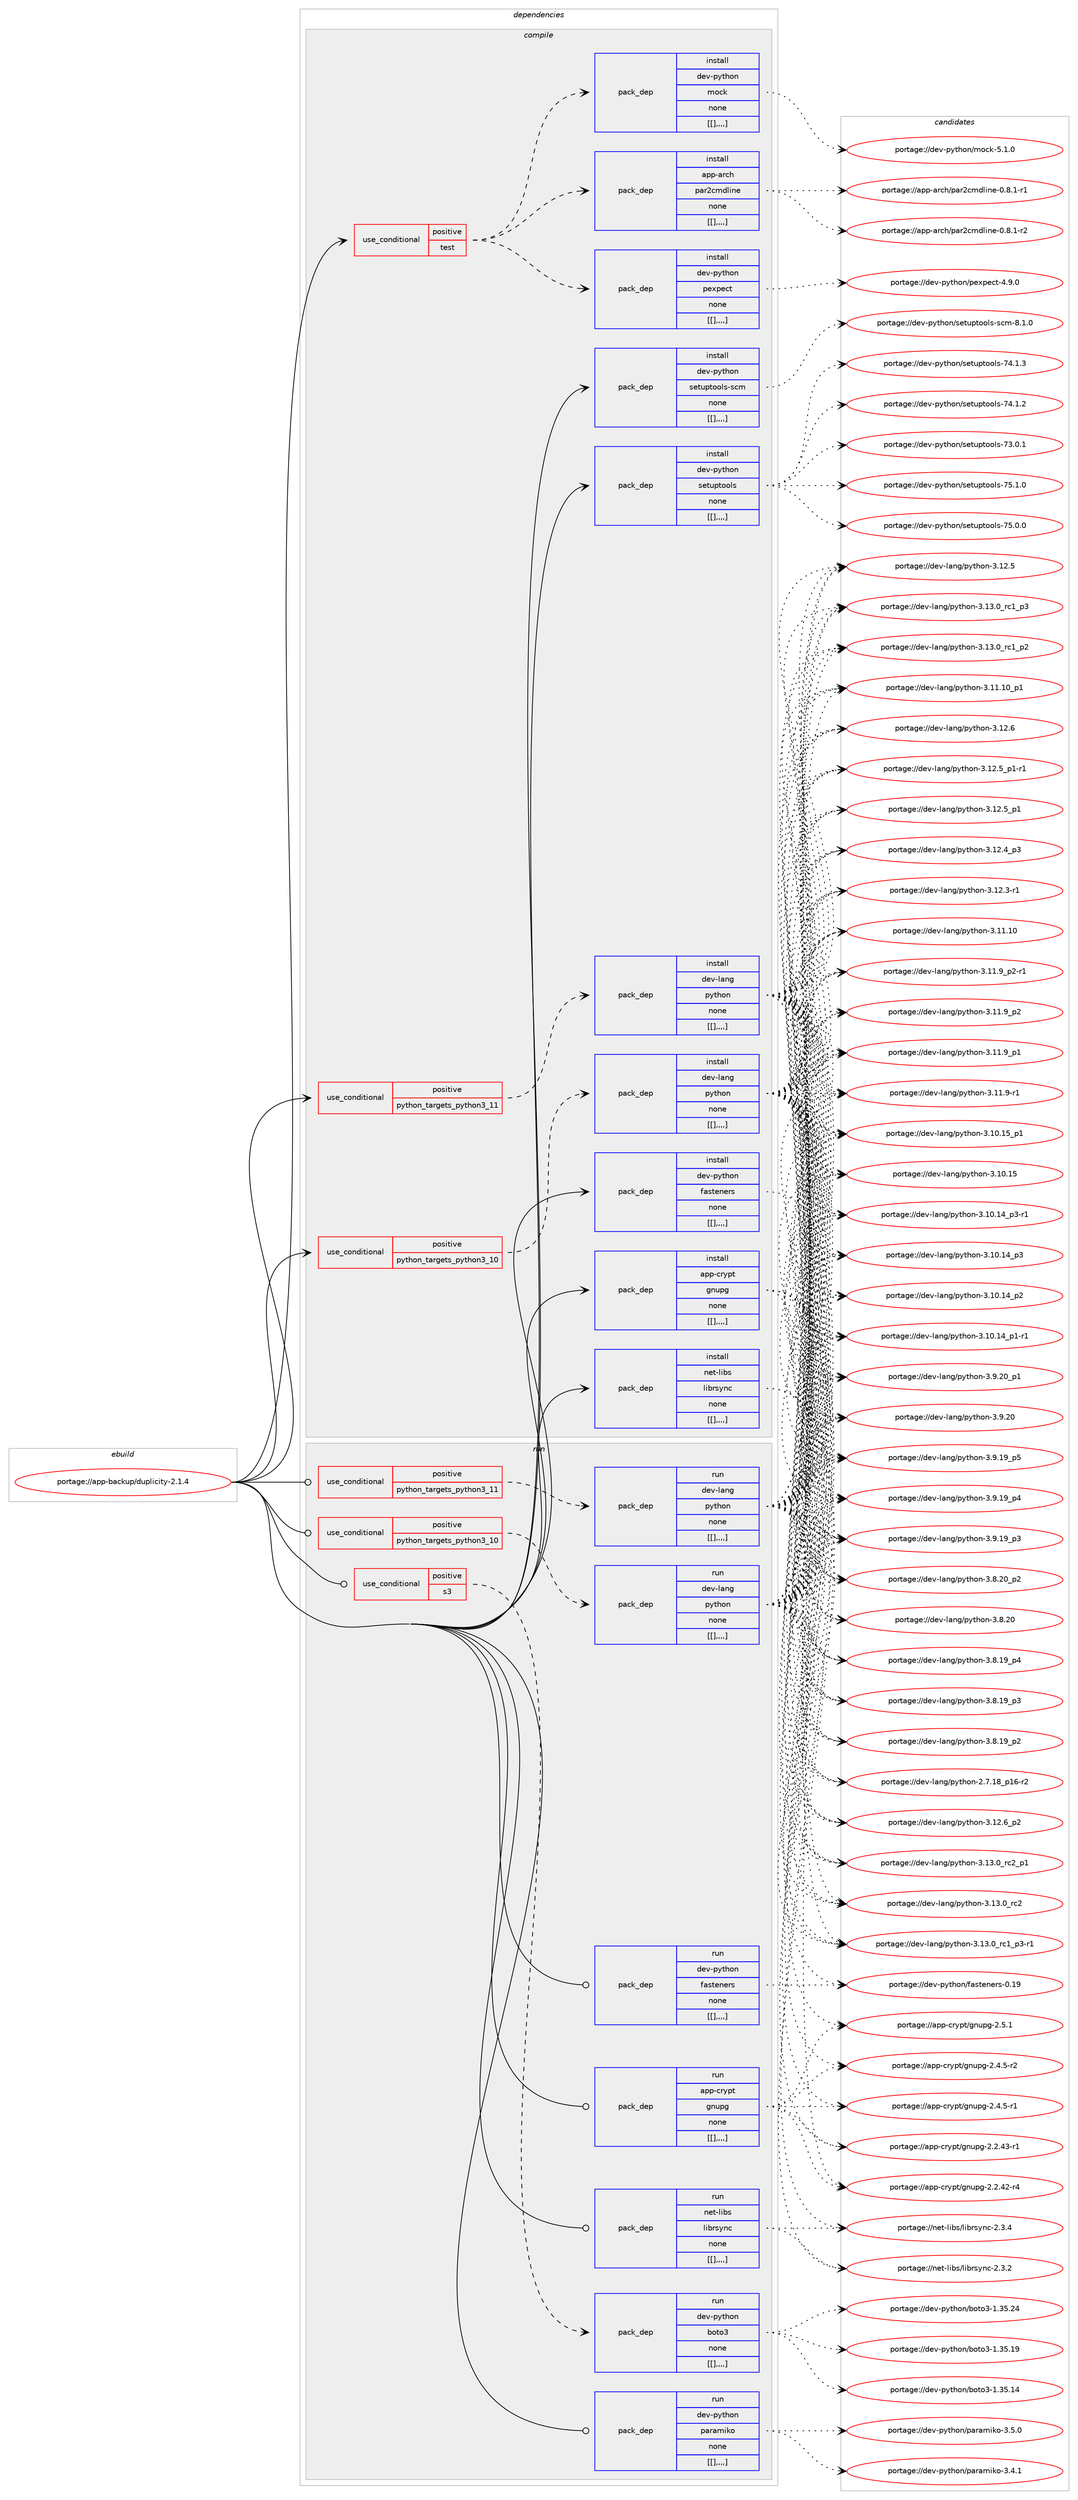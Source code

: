 digraph prolog {

# *************
# Graph options
# *************

newrank=true;
concentrate=true;
compound=true;
graph [rankdir=LR,fontname=Helvetica,fontsize=10,ranksep=1.5];#, ranksep=2.5, nodesep=0.2];
edge  [arrowhead=vee];
node  [fontname=Helvetica,fontsize=10];

# **********
# The ebuild
# **********

subgraph cluster_leftcol {
color=gray;
label=<<i>ebuild</i>>;
id [label="portage://app-backup/duplicity-2.1.4", color=red, width=4, href="../app-backup/duplicity-2.1.4.svg"];
}

# ****************
# The dependencies
# ****************

subgraph cluster_midcol {
color=gray;
label=<<i>dependencies</i>>;
subgraph cluster_compile {
fillcolor="#eeeeee";
style=filled;
label=<<i>compile</i>>;
subgraph cond2899 {
dependency10079 [label=<<TABLE BORDER="0" CELLBORDER="1" CELLSPACING="0" CELLPADDING="4"><TR><TD ROWSPAN="3" CELLPADDING="10">use_conditional</TD></TR><TR><TD>positive</TD></TR><TR><TD>python_targets_python3_10</TD></TR></TABLE>>, shape=none, color=red];
subgraph pack7135 {
dependency10080 [label=<<TABLE BORDER="0" CELLBORDER="1" CELLSPACING="0" CELLPADDING="4" WIDTH="220"><TR><TD ROWSPAN="6" CELLPADDING="30">pack_dep</TD></TR><TR><TD WIDTH="110">install</TD></TR><TR><TD>dev-lang</TD></TR><TR><TD>python</TD></TR><TR><TD>none</TD></TR><TR><TD>[[],,,,]</TD></TR></TABLE>>, shape=none, color=blue];
}
dependency10079:e -> dependency10080:w [weight=20,style="dashed",arrowhead="vee"];
}
id:e -> dependency10079:w [weight=20,style="solid",arrowhead="vee"];
subgraph cond2900 {
dependency10081 [label=<<TABLE BORDER="0" CELLBORDER="1" CELLSPACING="0" CELLPADDING="4"><TR><TD ROWSPAN="3" CELLPADDING="10">use_conditional</TD></TR><TR><TD>positive</TD></TR><TR><TD>python_targets_python3_11</TD></TR></TABLE>>, shape=none, color=red];
subgraph pack7136 {
dependency10082 [label=<<TABLE BORDER="0" CELLBORDER="1" CELLSPACING="0" CELLPADDING="4" WIDTH="220"><TR><TD ROWSPAN="6" CELLPADDING="30">pack_dep</TD></TR><TR><TD WIDTH="110">install</TD></TR><TR><TD>dev-lang</TD></TR><TR><TD>python</TD></TR><TR><TD>none</TD></TR><TR><TD>[[],,,,]</TD></TR></TABLE>>, shape=none, color=blue];
}
dependency10081:e -> dependency10082:w [weight=20,style="dashed",arrowhead="vee"];
}
id:e -> dependency10081:w [weight=20,style="solid",arrowhead="vee"];
subgraph cond2901 {
dependency10083 [label=<<TABLE BORDER="0" CELLBORDER="1" CELLSPACING="0" CELLPADDING="4"><TR><TD ROWSPAN="3" CELLPADDING="10">use_conditional</TD></TR><TR><TD>positive</TD></TR><TR><TD>test</TD></TR></TABLE>>, shape=none, color=red];
subgraph pack7137 {
dependency10084 [label=<<TABLE BORDER="0" CELLBORDER="1" CELLSPACING="0" CELLPADDING="4" WIDTH="220"><TR><TD ROWSPAN="6" CELLPADDING="30">pack_dep</TD></TR><TR><TD WIDTH="110">install</TD></TR><TR><TD>app-arch</TD></TR><TR><TD>par2cmdline</TD></TR><TR><TD>none</TD></TR><TR><TD>[[],,,,]</TD></TR></TABLE>>, shape=none, color=blue];
}
dependency10083:e -> dependency10084:w [weight=20,style="dashed",arrowhead="vee"];
subgraph pack7138 {
dependency10085 [label=<<TABLE BORDER="0" CELLBORDER="1" CELLSPACING="0" CELLPADDING="4" WIDTH="220"><TR><TD ROWSPAN="6" CELLPADDING="30">pack_dep</TD></TR><TR><TD WIDTH="110">install</TD></TR><TR><TD>dev-python</TD></TR><TR><TD>mock</TD></TR><TR><TD>none</TD></TR><TR><TD>[[],,,,]</TD></TR></TABLE>>, shape=none, color=blue];
}
dependency10083:e -> dependency10085:w [weight=20,style="dashed",arrowhead="vee"];
subgraph pack7139 {
dependency10086 [label=<<TABLE BORDER="0" CELLBORDER="1" CELLSPACING="0" CELLPADDING="4" WIDTH="220"><TR><TD ROWSPAN="6" CELLPADDING="30">pack_dep</TD></TR><TR><TD WIDTH="110">install</TD></TR><TR><TD>dev-python</TD></TR><TR><TD>pexpect</TD></TR><TR><TD>none</TD></TR><TR><TD>[[],,,,]</TD></TR></TABLE>>, shape=none, color=blue];
}
dependency10083:e -> dependency10086:w [weight=20,style="dashed",arrowhead="vee"];
}
id:e -> dependency10083:w [weight=20,style="solid",arrowhead="vee"];
subgraph pack7140 {
dependency10087 [label=<<TABLE BORDER="0" CELLBORDER="1" CELLSPACING="0" CELLPADDING="4" WIDTH="220"><TR><TD ROWSPAN="6" CELLPADDING="30">pack_dep</TD></TR><TR><TD WIDTH="110">install</TD></TR><TR><TD>app-crypt</TD></TR><TR><TD>gnupg</TD></TR><TR><TD>none</TD></TR><TR><TD>[[],,,,]</TD></TR></TABLE>>, shape=none, color=blue];
}
id:e -> dependency10087:w [weight=20,style="solid",arrowhead="vee"];
subgraph pack7141 {
dependency10088 [label=<<TABLE BORDER="0" CELLBORDER="1" CELLSPACING="0" CELLPADDING="4" WIDTH="220"><TR><TD ROWSPAN="6" CELLPADDING="30">pack_dep</TD></TR><TR><TD WIDTH="110">install</TD></TR><TR><TD>dev-python</TD></TR><TR><TD>fasteners</TD></TR><TR><TD>none</TD></TR><TR><TD>[[],,,,]</TD></TR></TABLE>>, shape=none, color=blue];
}
id:e -> dependency10088:w [weight=20,style="solid",arrowhead="vee"];
subgraph pack7142 {
dependency10089 [label=<<TABLE BORDER="0" CELLBORDER="1" CELLSPACING="0" CELLPADDING="4" WIDTH="220"><TR><TD ROWSPAN="6" CELLPADDING="30">pack_dep</TD></TR><TR><TD WIDTH="110">install</TD></TR><TR><TD>dev-python</TD></TR><TR><TD>setuptools</TD></TR><TR><TD>none</TD></TR><TR><TD>[[],,,,]</TD></TR></TABLE>>, shape=none, color=blue];
}
id:e -> dependency10089:w [weight=20,style="solid",arrowhead="vee"];
subgraph pack7143 {
dependency10090 [label=<<TABLE BORDER="0" CELLBORDER="1" CELLSPACING="0" CELLPADDING="4" WIDTH="220"><TR><TD ROWSPAN="6" CELLPADDING="30">pack_dep</TD></TR><TR><TD WIDTH="110">install</TD></TR><TR><TD>dev-python</TD></TR><TR><TD>setuptools-scm</TD></TR><TR><TD>none</TD></TR><TR><TD>[[],,,,]</TD></TR></TABLE>>, shape=none, color=blue];
}
id:e -> dependency10090:w [weight=20,style="solid",arrowhead="vee"];
subgraph pack7144 {
dependency10091 [label=<<TABLE BORDER="0" CELLBORDER="1" CELLSPACING="0" CELLPADDING="4" WIDTH="220"><TR><TD ROWSPAN="6" CELLPADDING="30">pack_dep</TD></TR><TR><TD WIDTH="110">install</TD></TR><TR><TD>net-libs</TD></TR><TR><TD>librsync</TD></TR><TR><TD>none</TD></TR><TR><TD>[[],,,,]</TD></TR></TABLE>>, shape=none, color=blue];
}
id:e -> dependency10091:w [weight=20,style="solid",arrowhead="vee"];
}
subgraph cluster_compileandrun {
fillcolor="#eeeeee";
style=filled;
label=<<i>compile and run</i>>;
}
subgraph cluster_run {
fillcolor="#eeeeee";
style=filled;
label=<<i>run</i>>;
subgraph cond2902 {
dependency10092 [label=<<TABLE BORDER="0" CELLBORDER="1" CELLSPACING="0" CELLPADDING="4"><TR><TD ROWSPAN="3" CELLPADDING="10">use_conditional</TD></TR><TR><TD>positive</TD></TR><TR><TD>python_targets_python3_10</TD></TR></TABLE>>, shape=none, color=red];
subgraph pack7145 {
dependency10093 [label=<<TABLE BORDER="0" CELLBORDER="1" CELLSPACING="0" CELLPADDING="4" WIDTH="220"><TR><TD ROWSPAN="6" CELLPADDING="30">pack_dep</TD></TR><TR><TD WIDTH="110">run</TD></TR><TR><TD>dev-lang</TD></TR><TR><TD>python</TD></TR><TR><TD>none</TD></TR><TR><TD>[[],,,,]</TD></TR></TABLE>>, shape=none, color=blue];
}
dependency10092:e -> dependency10093:w [weight=20,style="dashed",arrowhead="vee"];
}
id:e -> dependency10092:w [weight=20,style="solid",arrowhead="odot"];
subgraph cond2903 {
dependency10094 [label=<<TABLE BORDER="0" CELLBORDER="1" CELLSPACING="0" CELLPADDING="4"><TR><TD ROWSPAN="3" CELLPADDING="10">use_conditional</TD></TR><TR><TD>positive</TD></TR><TR><TD>python_targets_python3_11</TD></TR></TABLE>>, shape=none, color=red];
subgraph pack7146 {
dependency10095 [label=<<TABLE BORDER="0" CELLBORDER="1" CELLSPACING="0" CELLPADDING="4" WIDTH="220"><TR><TD ROWSPAN="6" CELLPADDING="30">pack_dep</TD></TR><TR><TD WIDTH="110">run</TD></TR><TR><TD>dev-lang</TD></TR><TR><TD>python</TD></TR><TR><TD>none</TD></TR><TR><TD>[[],,,,]</TD></TR></TABLE>>, shape=none, color=blue];
}
dependency10094:e -> dependency10095:w [weight=20,style="dashed",arrowhead="vee"];
}
id:e -> dependency10094:w [weight=20,style="solid",arrowhead="odot"];
subgraph cond2904 {
dependency10096 [label=<<TABLE BORDER="0" CELLBORDER="1" CELLSPACING="0" CELLPADDING="4"><TR><TD ROWSPAN="3" CELLPADDING="10">use_conditional</TD></TR><TR><TD>positive</TD></TR><TR><TD>s3</TD></TR></TABLE>>, shape=none, color=red];
subgraph pack7147 {
dependency10097 [label=<<TABLE BORDER="0" CELLBORDER="1" CELLSPACING="0" CELLPADDING="4" WIDTH="220"><TR><TD ROWSPAN="6" CELLPADDING="30">pack_dep</TD></TR><TR><TD WIDTH="110">run</TD></TR><TR><TD>dev-python</TD></TR><TR><TD>boto3</TD></TR><TR><TD>none</TD></TR><TR><TD>[[],,,,]</TD></TR></TABLE>>, shape=none, color=blue];
}
dependency10096:e -> dependency10097:w [weight=20,style="dashed",arrowhead="vee"];
}
id:e -> dependency10096:w [weight=20,style="solid",arrowhead="odot"];
subgraph pack7148 {
dependency10098 [label=<<TABLE BORDER="0" CELLBORDER="1" CELLSPACING="0" CELLPADDING="4" WIDTH="220"><TR><TD ROWSPAN="6" CELLPADDING="30">pack_dep</TD></TR><TR><TD WIDTH="110">run</TD></TR><TR><TD>app-crypt</TD></TR><TR><TD>gnupg</TD></TR><TR><TD>none</TD></TR><TR><TD>[[],,,,]</TD></TR></TABLE>>, shape=none, color=blue];
}
id:e -> dependency10098:w [weight=20,style="solid",arrowhead="odot"];
subgraph pack7149 {
dependency10099 [label=<<TABLE BORDER="0" CELLBORDER="1" CELLSPACING="0" CELLPADDING="4" WIDTH="220"><TR><TD ROWSPAN="6" CELLPADDING="30">pack_dep</TD></TR><TR><TD WIDTH="110">run</TD></TR><TR><TD>dev-python</TD></TR><TR><TD>fasteners</TD></TR><TR><TD>none</TD></TR><TR><TD>[[],,,,]</TD></TR></TABLE>>, shape=none, color=blue];
}
id:e -> dependency10099:w [weight=20,style="solid",arrowhead="odot"];
subgraph pack7150 {
dependency10100 [label=<<TABLE BORDER="0" CELLBORDER="1" CELLSPACING="0" CELLPADDING="4" WIDTH="220"><TR><TD ROWSPAN="6" CELLPADDING="30">pack_dep</TD></TR><TR><TD WIDTH="110">run</TD></TR><TR><TD>dev-python</TD></TR><TR><TD>paramiko</TD></TR><TR><TD>none</TD></TR><TR><TD>[[],,,,]</TD></TR></TABLE>>, shape=none, color=blue];
}
id:e -> dependency10100:w [weight=20,style="solid",arrowhead="odot"];
subgraph pack7151 {
dependency10101 [label=<<TABLE BORDER="0" CELLBORDER="1" CELLSPACING="0" CELLPADDING="4" WIDTH="220"><TR><TD ROWSPAN="6" CELLPADDING="30">pack_dep</TD></TR><TR><TD WIDTH="110">run</TD></TR><TR><TD>net-libs</TD></TR><TR><TD>librsync</TD></TR><TR><TD>none</TD></TR><TR><TD>[[],,,,]</TD></TR></TABLE>>, shape=none, color=blue];
}
id:e -> dependency10101:w [weight=20,style="solid",arrowhead="odot"];
}
}

# **************
# The candidates
# **************

subgraph cluster_choices {
rank=same;
color=gray;
label=<<i>candidates</i>>;

subgraph choice7135 {
color=black;
nodesep=1;
choice100101118451089711010347112121116104111110455146495146489511499509511249 [label="portage://dev-lang/python-3.13.0_rc2_p1", color=red, width=4,href="../dev-lang/python-3.13.0_rc2_p1.svg"];
choice10010111845108971101034711212111610411111045514649514648951149950 [label="portage://dev-lang/python-3.13.0_rc2", color=red, width=4,href="../dev-lang/python-3.13.0_rc2.svg"];
choice1001011184510897110103471121211161041111104551464951464895114994995112514511449 [label="portage://dev-lang/python-3.13.0_rc1_p3-r1", color=red, width=4,href="../dev-lang/python-3.13.0_rc1_p3-r1.svg"];
choice100101118451089711010347112121116104111110455146495146489511499499511251 [label="portage://dev-lang/python-3.13.0_rc1_p3", color=red, width=4,href="../dev-lang/python-3.13.0_rc1_p3.svg"];
choice100101118451089711010347112121116104111110455146495146489511499499511250 [label="portage://dev-lang/python-3.13.0_rc1_p2", color=red, width=4,href="../dev-lang/python-3.13.0_rc1_p2.svg"];
choice100101118451089711010347112121116104111110455146495046549511250 [label="portage://dev-lang/python-3.12.6_p2", color=red, width=4,href="../dev-lang/python-3.12.6_p2.svg"];
choice10010111845108971101034711212111610411111045514649504654 [label="portage://dev-lang/python-3.12.6", color=red, width=4,href="../dev-lang/python-3.12.6.svg"];
choice1001011184510897110103471121211161041111104551464950465395112494511449 [label="portage://dev-lang/python-3.12.5_p1-r1", color=red, width=4,href="../dev-lang/python-3.12.5_p1-r1.svg"];
choice100101118451089711010347112121116104111110455146495046539511249 [label="portage://dev-lang/python-3.12.5_p1", color=red, width=4,href="../dev-lang/python-3.12.5_p1.svg"];
choice10010111845108971101034711212111610411111045514649504653 [label="portage://dev-lang/python-3.12.5", color=red, width=4,href="../dev-lang/python-3.12.5.svg"];
choice100101118451089711010347112121116104111110455146495046529511251 [label="portage://dev-lang/python-3.12.4_p3", color=red, width=4,href="../dev-lang/python-3.12.4_p3.svg"];
choice100101118451089711010347112121116104111110455146495046514511449 [label="portage://dev-lang/python-3.12.3-r1", color=red, width=4,href="../dev-lang/python-3.12.3-r1.svg"];
choice10010111845108971101034711212111610411111045514649494649489511249 [label="portage://dev-lang/python-3.11.10_p1", color=red, width=4,href="../dev-lang/python-3.11.10_p1.svg"];
choice1001011184510897110103471121211161041111104551464949464948 [label="portage://dev-lang/python-3.11.10", color=red, width=4,href="../dev-lang/python-3.11.10.svg"];
choice1001011184510897110103471121211161041111104551464949465795112504511449 [label="portage://dev-lang/python-3.11.9_p2-r1", color=red, width=4,href="../dev-lang/python-3.11.9_p2-r1.svg"];
choice100101118451089711010347112121116104111110455146494946579511250 [label="portage://dev-lang/python-3.11.9_p2", color=red, width=4,href="../dev-lang/python-3.11.9_p2.svg"];
choice100101118451089711010347112121116104111110455146494946579511249 [label="portage://dev-lang/python-3.11.9_p1", color=red, width=4,href="../dev-lang/python-3.11.9_p1.svg"];
choice100101118451089711010347112121116104111110455146494946574511449 [label="portage://dev-lang/python-3.11.9-r1", color=red, width=4,href="../dev-lang/python-3.11.9-r1.svg"];
choice10010111845108971101034711212111610411111045514649484649539511249 [label="portage://dev-lang/python-3.10.15_p1", color=red, width=4,href="../dev-lang/python-3.10.15_p1.svg"];
choice1001011184510897110103471121211161041111104551464948464953 [label="portage://dev-lang/python-3.10.15", color=red, width=4,href="../dev-lang/python-3.10.15.svg"];
choice100101118451089711010347112121116104111110455146494846495295112514511449 [label="portage://dev-lang/python-3.10.14_p3-r1", color=red, width=4,href="../dev-lang/python-3.10.14_p3-r1.svg"];
choice10010111845108971101034711212111610411111045514649484649529511251 [label="portage://dev-lang/python-3.10.14_p3", color=red, width=4,href="../dev-lang/python-3.10.14_p3.svg"];
choice10010111845108971101034711212111610411111045514649484649529511250 [label="portage://dev-lang/python-3.10.14_p2", color=red, width=4,href="../dev-lang/python-3.10.14_p2.svg"];
choice100101118451089711010347112121116104111110455146494846495295112494511449 [label="portage://dev-lang/python-3.10.14_p1-r1", color=red, width=4,href="../dev-lang/python-3.10.14_p1-r1.svg"];
choice100101118451089711010347112121116104111110455146574650489511249 [label="portage://dev-lang/python-3.9.20_p1", color=red, width=4,href="../dev-lang/python-3.9.20_p1.svg"];
choice10010111845108971101034711212111610411111045514657465048 [label="portage://dev-lang/python-3.9.20", color=red, width=4,href="../dev-lang/python-3.9.20.svg"];
choice100101118451089711010347112121116104111110455146574649579511253 [label="portage://dev-lang/python-3.9.19_p5", color=red, width=4,href="../dev-lang/python-3.9.19_p5.svg"];
choice100101118451089711010347112121116104111110455146574649579511252 [label="portage://dev-lang/python-3.9.19_p4", color=red, width=4,href="../dev-lang/python-3.9.19_p4.svg"];
choice100101118451089711010347112121116104111110455146574649579511251 [label="portage://dev-lang/python-3.9.19_p3", color=red, width=4,href="../dev-lang/python-3.9.19_p3.svg"];
choice100101118451089711010347112121116104111110455146564650489511250 [label="portage://dev-lang/python-3.8.20_p2", color=red, width=4,href="../dev-lang/python-3.8.20_p2.svg"];
choice10010111845108971101034711212111610411111045514656465048 [label="portage://dev-lang/python-3.8.20", color=red, width=4,href="../dev-lang/python-3.8.20.svg"];
choice100101118451089711010347112121116104111110455146564649579511252 [label="portage://dev-lang/python-3.8.19_p4", color=red, width=4,href="../dev-lang/python-3.8.19_p4.svg"];
choice100101118451089711010347112121116104111110455146564649579511251 [label="portage://dev-lang/python-3.8.19_p3", color=red, width=4,href="../dev-lang/python-3.8.19_p3.svg"];
choice100101118451089711010347112121116104111110455146564649579511250 [label="portage://dev-lang/python-3.8.19_p2", color=red, width=4,href="../dev-lang/python-3.8.19_p2.svg"];
choice100101118451089711010347112121116104111110455046554649569511249544511450 [label="portage://dev-lang/python-2.7.18_p16-r2", color=red, width=4,href="../dev-lang/python-2.7.18_p16-r2.svg"];
dependency10080:e -> choice100101118451089711010347112121116104111110455146495146489511499509511249:w [style=dotted,weight="100"];
dependency10080:e -> choice10010111845108971101034711212111610411111045514649514648951149950:w [style=dotted,weight="100"];
dependency10080:e -> choice1001011184510897110103471121211161041111104551464951464895114994995112514511449:w [style=dotted,weight="100"];
dependency10080:e -> choice100101118451089711010347112121116104111110455146495146489511499499511251:w [style=dotted,weight="100"];
dependency10080:e -> choice100101118451089711010347112121116104111110455146495146489511499499511250:w [style=dotted,weight="100"];
dependency10080:e -> choice100101118451089711010347112121116104111110455146495046549511250:w [style=dotted,weight="100"];
dependency10080:e -> choice10010111845108971101034711212111610411111045514649504654:w [style=dotted,weight="100"];
dependency10080:e -> choice1001011184510897110103471121211161041111104551464950465395112494511449:w [style=dotted,weight="100"];
dependency10080:e -> choice100101118451089711010347112121116104111110455146495046539511249:w [style=dotted,weight="100"];
dependency10080:e -> choice10010111845108971101034711212111610411111045514649504653:w [style=dotted,weight="100"];
dependency10080:e -> choice100101118451089711010347112121116104111110455146495046529511251:w [style=dotted,weight="100"];
dependency10080:e -> choice100101118451089711010347112121116104111110455146495046514511449:w [style=dotted,weight="100"];
dependency10080:e -> choice10010111845108971101034711212111610411111045514649494649489511249:w [style=dotted,weight="100"];
dependency10080:e -> choice1001011184510897110103471121211161041111104551464949464948:w [style=dotted,weight="100"];
dependency10080:e -> choice1001011184510897110103471121211161041111104551464949465795112504511449:w [style=dotted,weight="100"];
dependency10080:e -> choice100101118451089711010347112121116104111110455146494946579511250:w [style=dotted,weight="100"];
dependency10080:e -> choice100101118451089711010347112121116104111110455146494946579511249:w [style=dotted,weight="100"];
dependency10080:e -> choice100101118451089711010347112121116104111110455146494946574511449:w [style=dotted,weight="100"];
dependency10080:e -> choice10010111845108971101034711212111610411111045514649484649539511249:w [style=dotted,weight="100"];
dependency10080:e -> choice1001011184510897110103471121211161041111104551464948464953:w [style=dotted,weight="100"];
dependency10080:e -> choice100101118451089711010347112121116104111110455146494846495295112514511449:w [style=dotted,weight="100"];
dependency10080:e -> choice10010111845108971101034711212111610411111045514649484649529511251:w [style=dotted,weight="100"];
dependency10080:e -> choice10010111845108971101034711212111610411111045514649484649529511250:w [style=dotted,weight="100"];
dependency10080:e -> choice100101118451089711010347112121116104111110455146494846495295112494511449:w [style=dotted,weight="100"];
dependency10080:e -> choice100101118451089711010347112121116104111110455146574650489511249:w [style=dotted,weight="100"];
dependency10080:e -> choice10010111845108971101034711212111610411111045514657465048:w [style=dotted,weight="100"];
dependency10080:e -> choice100101118451089711010347112121116104111110455146574649579511253:w [style=dotted,weight="100"];
dependency10080:e -> choice100101118451089711010347112121116104111110455146574649579511252:w [style=dotted,weight="100"];
dependency10080:e -> choice100101118451089711010347112121116104111110455146574649579511251:w [style=dotted,weight="100"];
dependency10080:e -> choice100101118451089711010347112121116104111110455146564650489511250:w [style=dotted,weight="100"];
dependency10080:e -> choice10010111845108971101034711212111610411111045514656465048:w [style=dotted,weight="100"];
dependency10080:e -> choice100101118451089711010347112121116104111110455146564649579511252:w [style=dotted,weight="100"];
dependency10080:e -> choice100101118451089711010347112121116104111110455146564649579511251:w [style=dotted,weight="100"];
dependency10080:e -> choice100101118451089711010347112121116104111110455146564649579511250:w [style=dotted,weight="100"];
dependency10080:e -> choice100101118451089711010347112121116104111110455046554649569511249544511450:w [style=dotted,weight="100"];
}
subgraph choice7136 {
color=black;
nodesep=1;
choice100101118451089711010347112121116104111110455146495146489511499509511249 [label="portage://dev-lang/python-3.13.0_rc2_p1", color=red, width=4,href="../dev-lang/python-3.13.0_rc2_p1.svg"];
choice10010111845108971101034711212111610411111045514649514648951149950 [label="portage://dev-lang/python-3.13.0_rc2", color=red, width=4,href="../dev-lang/python-3.13.0_rc2.svg"];
choice1001011184510897110103471121211161041111104551464951464895114994995112514511449 [label="portage://dev-lang/python-3.13.0_rc1_p3-r1", color=red, width=4,href="../dev-lang/python-3.13.0_rc1_p3-r1.svg"];
choice100101118451089711010347112121116104111110455146495146489511499499511251 [label="portage://dev-lang/python-3.13.0_rc1_p3", color=red, width=4,href="../dev-lang/python-3.13.0_rc1_p3.svg"];
choice100101118451089711010347112121116104111110455146495146489511499499511250 [label="portage://dev-lang/python-3.13.0_rc1_p2", color=red, width=4,href="../dev-lang/python-3.13.0_rc1_p2.svg"];
choice100101118451089711010347112121116104111110455146495046549511250 [label="portage://dev-lang/python-3.12.6_p2", color=red, width=4,href="../dev-lang/python-3.12.6_p2.svg"];
choice10010111845108971101034711212111610411111045514649504654 [label="portage://dev-lang/python-3.12.6", color=red, width=4,href="../dev-lang/python-3.12.6.svg"];
choice1001011184510897110103471121211161041111104551464950465395112494511449 [label="portage://dev-lang/python-3.12.5_p1-r1", color=red, width=4,href="../dev-lang/python-3.12.5_p1-r1.svg"];
choice100101118451089711010347112121116104111110455146495046539511249 [label="portage://dev-lang/python-3.12.5_p1", color=red, width=4,href="../dev-lang/python-3.12.5_p1.svg"];
choice10010111845108971101034711212111610411111045514649504653 [label="portage://dev-lang/python-3.12.5", color=red, width=4,href="../dev-lang/python-3.12.5.svg"];
choice100101118451089711010347112121116104111110455146495046529511251 [label="portage://dev-lang/python-3.12.4_p3", color=red, width=4,href="../dev-lang/python-3.12.4_p3.svg"];
choice100101118451089711010347112121116104111110455146495046514511449 [label="portage://dev-lang/python-3.12.3-r1", color=red, width=4,href="../dev-lang/python-3.12.3-r1.svg"];
choice10010111845108971101034711212111610411111045514649494649489511249 [label="portage://dev-lang/python-3.11.10_p1", color=red, width=4,href="../dev-lang/python-3.11.10_p1.svg"];
choice1001011184510897110103471121211161041111104551464949464948 [label="portage://dev-lang/python-3.11.10", color=red, width=4,href="../dev-lang/python-3.11.10.svg"];
choice1001011184510897110103471121211161041111104551464949465795112504511449 [label="portage://dev-lang/python-3.11.9_p2-r1", color=red, width=4,href="../dev-lang/python-3.11.9_p2-r1.svg"];
choice100101118451089711010347112121116104111110455146494946579511250 [label="portage://dev-lang/python-3.11.9_p2", color=red, width=4,href="../dev-lang/python-3.11.9_p2.svg"];
choice100101118451089711010347112121116104111110455146494946579511249 [label="portage://dev-lang/python-3.11.9_p1", color=red, width=4,href="../dev-lang/python-3.11.9_p1.svg"];
choice100101118451089711010347112121116104111110455146494946574511449 [label="portage://dev-lang/python-3.11.9-r1", color=red, width=4,href="../dev-lang/python-3.11.9-r1.svg"];
choice10010111845108971101034711212111610411111045514649484649539511249 [label="portage://dev-lang/python-3.10.15_p1", color=red, width=4,href="../dev-lang/python-3.10.15_p1.svg"];
choice1001011184510897110103471121211161041111104551464948464953 [label="portage://dev-lang/python-3.10.15", color=red, width=4,href="../dev-lang/python-3.10.15.svg"];
choice100101118451089711010347112121116104111110455146494846495295112514511449 [label="portage://dev-lang/python-3.10.14_p3-r1", color=red, width=4,href="../dev-lang/python-3.10.14_p3-r1.svg"];
choice10010111845108971101034711212111610411111045514649484649529511251 [label="portage://dev-lang/python-3.10.14_p3", color=red, width=4,href="../dev-lang/python-3.10.14_p3.svg"];
choice10010111845108971101034711212111610411111045514649484649529511250 [label="portage://dev-lang/python-3.10.14_p2", color=red, width=4,href="../dev-lang/python-3.10.14_p2.svg"];
choice100101118451089711010347112121116104111110455146494846495295112494511449 [label="portage://dev-lang/python-3.10.14_p1-r1", color=red, width=4,href="../dev-lang/python-3.10.14_p1-r1.svg"];
choice100101118451089711010347112121116104111110455146574650489511249 [label="portage://dev-lang/python-3.9.20_p1", color=red, width=4,href="../dev-lang/python-3.9.20_p1.svg"];
choice10010111845108971101034711212111610411111045514657465048 [label="portage://dev-lang/python-3.9.20", color=red, width=4,href="../dev-lang/python-3.9.20.svg"];
choice100101118451089711010347112121116104111110455146574649579511253 [label="portage://dev-lang/python-3.9.19_p5", color=red, width=4,href="../dev-lang/python-3.9.19_p5.svg"];
choice100101118451089711010347112121116104111110455146574649579511252 [label="portage://dev-lang/python-3.9.19_p4", color=red, width=4,href="../dev-lang/python-3.9.19_p4.svg"];
choice100101118451089711010347112121116104111110455146574649579511251 [label="portage://dev-lang/python-3.9.19_p3", color=red, width=4,href="../dev-lang/python-3.9.19_p3.svg"];
choice100101118451089711010347112121116104111110455146564650489511250 [label="portage://dev-lang/python-3.8.20_p2", color=red, width=4,href="../dev-lang/python-3.8.20_p2.svg"];
choice10010111845108971101034711212111610411111045514656465048 [label="portage://dev-lang/python-3.8.20", color=red, width=4,href="../dev-lang/python-3.8.20.svg"];
choice100101118451089711010347112121116104111110455146564649579511252 [label="portage://dev-lang/python-3.8.19_p4", color=red, width=4,href="../dev-lang/python-3.8.19_p4.svg"];
choice100101118451089711010347112121116104111110455146564649579511251 [label="portage://dev-lang/python-3.8.19_p3", color=red, width=4,href="../dev-lang/python-3.8.19_p3.svg"];
choice100101118451089711010347112121116104111110455146564649579511250 [label="portage://dev-lang/python-3.8.19_p2", color=red, width=4,href="../dev-lang/python-3.8.19_p2.svg"];
choice100101118451089711010347112121116104111110455046554649569511249544511450 [label="portage://dev-lang/python-2.7.18_p16-r2", color=red, width=4,href="../dev-lang/python-2.7.18_p16-r2.svg"];
dependency10082:e -> choice100101118451089711010347112121116104111110455146495146489511499509511249:w [style=dotted,weight="100"];
dependency10082:e -> choice10010111845108971101034711212111610411111045514649514648951149950:w [style=dotted,weight="100"];
dependency10082:e -> choice1001011184510897110103471121211161041111104551464951464895114994995112514511449:w [style=dotted,weight="100"];
dependency10082:e -> choice100101118451089711010347112121116104111110455146495146489511499499511251:w [style=dotted,weight="100"];
dependency10082:e -> choice100101118451089711010347112121116104111110455146495146489511499499511250:w [style=dotted,weight="100"];
dependency10082:e -> choice100101118451089711010347112121116104111110455146495046549511250:w [style=dotted,weight="100"];
dependency10082:e -> choice10010111845108971101034711212111610411111045514649504654:w [style=dotted,weight="100"];
dependency10082:e -> choice1001011184510897110103471121211161041111104551464950465395112494511449:w [style=dotted,weight="100"];
dependency10082:e -> choice100101118451089711010347112121116104111110455146495046539511249:w [style=dotted,weight="100"];
dependency10082:e -> choice10010111845108971101034711212111610411111045514649504653:w [style=dotted,weight="100"];
dependency10082:e -> choice100101118451089711010347112121116104111110455146495046529511251:w [style=dotted,weight="100"];
dependency10082:e -> choice100101118451089711010347112121116104111110455146495046514511449:w [style=dotted,weight="100"];
dependency10082:e -> choice10010111845108971101034711212111610411111045514649494649489511249:w [style=dotted,weight="100"];
dependency10082:e -> choice1001011184510897110103471121211161041111104551464949464948:w [style=dotted,weight="100"];
dependency10082:e -> choice1001011184510897110103471121211161041111104551464949465795112504511449:w [style=dotted,weight="100"];
dependency10082:e -> choice100101118451089711010347112121116104111110455146494946579511250:w [style=dotted,weight="100"];
dependency10082:e -> choice100101118451089711010347112121116104111110455146494946579511249:w [style=dotted,weight="100"];
dependency10082:e -> choice100101118451089711010347112121116104111110455146494946574511449:w [style=dotted,weight="100"];
dependency10082:e -> choice10010111845108971101034711212111610411111045514649484649539511249:w [style=dotted,weight="100"];
dependency10082:e -> choice1001011184510897110103471121211161041111104551464948464953:w [style=dotted,weight="100"];
dependency10082:e -> choice100101118451089711010347112121116104111110455146494846495295112514511449:w [style=dotted,weight="100"];
dependency10082:e -> choice10010111845108971101034711212111610411111045514649484649529511251:w [style=dotted,weight="100"];
dependency10082:e -> choice10010111845108971101034711212111610411111045514649484649529511250:w [style=dotted,weight="100"];
dependency10082:e -> choice100101118451089711010347112121116104111110455146494846495295112494511449:w [style=dotted,weight="100"];
dependency10082:e -> choice100101118451089711010347112121116104111110455146574650489511249:w [style=dotted,weight="100"];
dependency10082:e -> choice10010111845108971101034711212111610411111045514657465048:w [style=dotted,weight="100"];
dependency10082:e -> choice100101118451089711010347112121116104111110455146574649579511253:w [style=dotted,weight="100"];
dependency10082:e -> choice100101118451089711010347112121116104111110455146574649579511252:w [style=dotted,weight="100"];
dependency10082:e -> choice100101118451089711010347112121116104111110455146574649579511251:w [style=dotted,weight="100"];
dependency10082:e -> choice100101118451089711010347112121116104111110455146564650489511250:w [style=dotted,weight="100"];
dependency10082:e -> choice10010111845108971101034711212111610411111045514656465048:w [style=dotted,weight="100"];
dependency10082:e -> choice100101118451089711010347112121116104111110455146564649579511252:w [style=dotted,weight="100"];
dependency10082:e -> choice100101118451089711010347112121116104111110455146564649579511251:w [style=dotted,weight="100"];
dependency10082:e -> choice100101118451089711010347112121116104111110455146564649579511250:w [style=dotted,weight="100"];
dependency10082:e -> choice100101118451089711010347112121116104111110455046554649569511249544511450:w [style=dotted,weight="100"];
}
subgraph choice7137 {
color=black;
nodesep=1;
choice97112112459711499104471129711450991091001081051101014548465646494511450 [label="portage://app-arch/par2cmdline-0.8.1-r2", color=red, width=4,href="../app-arch/par2cmdline-0.8.1-r2.svg"];
choice97112112459711499104471129711450991091001081051101014548465646494511449 [label="portage://app-arch/par2cmdline-0.8.1-r1", color=red, width=4,href="../app-arch/par2cmdline-0.8.1-r1.svg"];
dependency10084:e -> choice97112112459711499104471129711450991091001081051101014548465646494511450:w [style=dotted,weight="100"];
dependency10084:e -> choice97112112459711499104471129711450991091001081051101014548465646494511449:w [style=dotted,weight="100"];
}
subgraph choice7138 {
color=black;
nodesep=1;
choice100101118451121211161041111104710911199107455346494648 [label="portage://dev-python/mock-5.1.0", color=red, width=4,href="../dev-python/mock-5.1.0.svg"];
dependency10085:e -> choice100101118451121211161041111104710911199107455346494648:w [style=dotted,weight="100"];
}
subgraph choice7139 {
color=black;
nodesep=1;
choice100101118451121211161041111104711210112011210199116455246574648 [label="portage://dev-python/pexpect-4.9.0", color=red, width=4,href="../dev-python/pexpect-4.9.0.svg"];
dependency10086:e -> choice100101118451121211161041111104711210112011210199116455246574648:w [style=dotted,weight="100"];
}
subgraph choice7140 {
color=black;
nodesep=1;
choice97112112459911412111211647103110117112103455046534649 [label="portage://app-crypt/gnupg-2.5.1", color=red, width=4,href="../app-crypt/gnupg-2.5.1.svg"];
choice971121124599114121112116471031101171121034550465246534511450 [label="portage://app-crypt/gnupg-2.4.5-r2", color=red, width=4,href="../app-crypt/gnupg-2.4.5-r2.svg"];
choice971121124599114121112116471031101171121034550465246534511449 [label="portage://app-crypt/gnupg-2.4.5-r1", color=red, width=4,href="../app-crypt/gnupg-2.4.5-r1.svg"];
choice97112112459911412111211647103110117112103455046504652514511449 [label="portage://app-crypt/gnupg-2.2.43-r1", color=red, width=4,href="../app-crypt/gnupg-2.2.43-r1.svg"];
choice97112112459911412111211647103110117112103455046504652504511452 [label="portage://app-crypt/gnupg-2.2.42-r4", color=red, width=4,href="../app-crypt/gnupg-2.2.42-r4.svg"];
dependency10087:e -> choice97112112459911412111211647103110117112103455046534649:w [style=dotted,weight="100"];
dependency10087:e -> choice971121124599114121112116471031101171121034550465246534511450:w [style=dotted,weight="100"];
dependency10087:e -> choice971121124599114121112116471031101171121034550465246534511449:w [style=dotted,weight="100"];
dependency10087:e -> choice97112112459911412111211647103110117112103455046504652514511449:w [style=dotted,weight="100"];
dependency10087:e -> choice97112112459911412111211647103110117112103455046504652504511452:w [style=dotted,weight="100"];
}
subgraph choice7141 {
color=black;
nodesep=1;
choice1001011184511212111610411111047102971151161011101011141154548464957 [label="portage://dev-python/fasteners-0.19", color=red, width=4,href="../dev-python/fasteners-0.19.svg"];
dependency10088:e -> choice1001011184511212111610411111047102971151161011101011141154548464957:w [style=dotted,weight="100"];
}
subgraph choice7142 {
color=black;
nodesep=1;
choice100101118451121211161041111104711510111611711211611111110811545555346494648 [label="portage://dev-python/setuptools-75.1.0", color=red, width=4,href="../dev-python/setuptools-75.1.0.svg"];
choice100101118451121211161041111104711510111611711211611111110811545555346484648 [label="portage://dev-python/setuptools-75.0.0", color=red, width=4,href="../dev-python/setuptools-75.0.0.svg"];
choice100101118451121211161041111104711510111611711211611111110811545555246494651 [label="portage://dev-python/setuptools-74.1.3", color=red, width=4,href="../dev-python/setuptools-74.1.3.svg"];
choice100101118451121211161041111104711510111611711211611111110811545555246494650 [label="portage://dev-python/setuptools-74.1.2", color=red, width=4,href="../dev-python/setuptools-74.1.2.svg"];
choice100101118451121211161041111104711510111611711211611111110811545555146484649 [label="portage://dev-python/setuptools-73.0.1", color=red, width=4,href="../dev-python/setuptools-73.0.1.svg"];
dependency10089:e -> choice100101118451121211161041111104711510111611711211611111110811545555346494648:w [style=dotted,weight="100"];
dependency10089:e -> choice100101118451121211161041111104711510111611711211611111110811545555346484648:w [style=dotted,weight="100"];
dependency10089:e -> choice100101118451121211161041111104711510111611711211611111110811545555246494651:w [style=dotted,weight="100"];
dependency10089:e -> choice100101118451121211161041111104711510111611711211611111110811545555246494650:w [style=dotted,weight="100"];
dependency10089:e -> choice100101118451121211161041111104711510111611711211611111110811545555146484649:w [style=dotted,weight="100"];
}
subgraph choice7143 {
color=black;
nodesep=1;
choice10010111845112121116104111110471151011161171121161111111081154511599109455646494648 [label="portage://dev-python/setuptools-scm-8.1.0", color=red, width=4,href="../dev-python/setuptools-scm-8.1.0.svg"];
dependency10090:e -> choice10010111845112121116104111110471151011161171121161111111081154511599109455646494648:w [style=dotted,weight="100"];
}
subgraph choice7144 {
color=black;
nodesep=1;
choice1101011164510810598115471081059811411512111099455046514652 [label="portage://net-libs/librsync-2.3.4", color=red, width=4,href="../net-libs/librsync-2.3.4.svg"];
choice1101011164510810598115471081059811411512111099455046514650 [label="portage://net-libs/librsync-2.3.2", color=red, width=4,href="../net-libs/librsync-2.3.2.svg"];
dependency10091:e -> choice1101011164510810598115471081059811411512111099455046514652:w [style=dotted,weight="100"];
dependency10091:e -> choice1101011164510810598115471081059811411512111099455046514650:w [style=dotted,weight="100"];
}
subgraph choice7145 {
color=black;
nodesep=1;
choice100101118451089711010347112121116104111110455146495146489511499509511249 [label="portage://dev-lang/python-3.13.0_rc2_p1", color=red, width=4,href="../dev-lang/python-3.13.0_rc2_p1.svg"];
choice10010111845108971101034711212111610411111045514649514648951149950 [label="portage://dev-lang/python-3.13.0_rc2", color=red, width=4,href="../dev-lang/python-3.13.0_rc2.svg"];
choice1001011184510897110103471121211161041111104551464951464895114994995112514511449 [label="portage://dev-lang/python-3.13.0_rc1_p3-r1", color=red, width=4,href="../dev-lang/python-3.13.0_rc1_p3-r1.svg"];
choice100101118451089711010347112121116104111110455146495146489511499499511251 [label="portage://dev-lang/python-3.13.0_rc1_p3", color=red, width=4,href="../dev-lang/python-3.13.0_rc1_p3.svg"];
choice100101118451089711010347112121116104111110455146495146489511499499511250 [label="portage://dev-lang/python-3.13.0_rc1_p2", color=red, width=4,href="../dev-lang/python-3.13.0_rc1_p2.svg"];
choice100101118451089711010347112121116104111110455146495046549511250 [label="portage://dev-lang/python-3.12.6_p2", color=red, width=4,href="../dev-lang/python-3.12.6_p2.svg"];
choice10010111845108971101034711212111610411111045514649504654 [label="portage://dev-lang/python-3.12.6", color=red, width=4,href="../dev-lang/python-3.12.6.svg"];
choice1001011184510897110103471121211161041111104551464950465395112494511449 [label="portage://dev-lang/python-3.12.5_p1-r1", color=red, width=4,href="../dev-lang/python-3.12.5_p1-r1.svg"];
choice100101118451089711010347112121116104111110455146495046539511249 [label="portage://dev-lang/python-3.12.5_p1", color=red, width=4,href="../dev-lang/python-3.12.5_p1.svg"];
choice10010111845108971101034711212111610411111045514649504653 [label="portage://dev-lang/python-3.12.5", color=red, width=4,href="../dev-lang/python-3.12.5.svg"];
choice100101118451089711010347112121116104111110455146495046529511251 [label="portage://dev-lang/python-3.12.4_p3", color=red, width=4,href="../dev-lang/python-3.12.4_p3.svg"];
choice100101118451089711010347112121116104111110455146495046514511449 [label="portage://dev-lang/python-3.12.3-r1", color=red, width=4,href="../dev-lang/python-3.12.3-r1.svg"];
choice10010111845108971101034711212111610411111045514649494649489511249 [label="portage://dev-lang/python-3.11.10_p1", color=red, width=4,href="../dev-lang/python-3.11.10_p1.svg"];
choice1001011184510897110103471121211161041111104551464949464948 [label="portage://dev-lang/python-3.11.10", color=red, width=4,href="../dev-lang/python-3.11.10.svg"];
choice1001011184510897110103471121211161041111104551464949465795112504511449 [label="portage://dev-lang/python-3.11.9_p2-r1", color=red, width=4,href="../dev-lang/python-3.11.9_p2-r1.svg"];
choice100101118451089711010347112121116104111110455146494946579511250 [label="portage://dev-lang/python-3.11.9_p2", color=red, width=4,href="../dev-lang/python-3.11.9_p2.svg"];
choice100101118451089711010347112121116104111110455146494946579511249 [label="portage://dev-lang/python-3.11.9_p1", color=red, width=4,href="../dev-lang/python-3.11.9_p1.svg"];
choice100101118451089711010347112121116104111110455146494946574511449 [label="portage://dev-lang/python-3.11.9-r1", color=red, width=4,href="../dev-lang/python-3.11.9-r1.svg"];
choice10010111845108971101034711212111610411111045514649484649539511249 [label="portage://dev-lang/python-3.10.15_p1", color=red, width=4,href="../dev-lang/python-3.10.15_p1.svg"];
choice1001011184510897110103471121211161041111104551464948464953 [label="portage://dev-lang/python-3.10.15", color=red, width=4,href="../dev-lang/python-3.10.15.svg"];
choice100101118451089711010347112121116104111110455146494846495295112514511449 [label="portage://dev-lang/python-3.10.14_p3-r1", color=red, width=4,href="../dev-lang/python-3.10.14_p3-r1.svg"];
choice10010111845108971101034711212111610411111045514649484649529511251 [label="portage://dev-lang/python-3.10.14_p3", color=red, width=4,href="../dev-lang/python-3.10.14_p3.svg"];
choice10010111845108971101034711212111610411111045514649484649529511250 [label="portage://dev-lang/python-3.10.14_p2", color=red, width=4,href="../dev-lang/python-3.10.14_p2.svg"];
choice100101118451089711010347112121116104111110455146494846495295112494511449 [label="portage://dev-lang/python-3.10.14_p1-r1", color=red, width=4,href="../dev-lang/python-3.10.14_p1-r1.svg"];
choice100101118451089711010347112121116104111110455146574650489511249 [label="portage://dev-lang/python-3.9.20_p1", color=red, width=4,href="../dev-lang/python-3.9.20_p1.svg"];
choice10010111845108971101034711212111610411111045514657465048 [label="portage://dev-lang/python-3.9.20", color=red, width=4,href="../dev-lang/python-3.9.20.svg"];
choice100101118451089711010347112121116104111110455146574649579511253 [label="portage://dev-lang/python-3.9.19_p5", color=red, width=4,href="../dev-lang/python-3.9.19_p5.svg"];
choice100101118451089711010347112121116104111110455146574649579511252 [label="portage://dev-lang/python-3.9.19_p4", color=red, width=4,href="../dev-lang/python-3.9.19_p4.svg"];
choice100101118451089711010347112121116104111110455146574649579511251 [label="portage://dev-lang/python-3.9.19_p3", color=red, width=4,href="../dev-lang/python-3.9.19_p3.svg"];
choice100101118451089711010347112121116104111110455146564650489511250 [label="portage://dev-lang/python-3.8.20_p2", color=red, width=4,href="../dev-lang/python-3.8.20_p2.svg"];
choice10010111845108971101034711212111610411111045514656465048 [label="portage://dev-lang/python-3.8.20", color=red, width=4,href="../dev-lang/python-3.8.20.svg"];
choice100101118451089711010347112121116104111110455146564649579511252 [label="portage://dev-lang/python-3.8.19_p4", color=red, width=4,href="../dev-lang/python-3.8.19_p4.svg"];
choice100101118451089711010347112121116104111110455146564649579511251 [label="portage://dev-lang/python-3.8.19_p3", color=red, width=4,href="../dev-lang/python-3.8.19_p3.svg"];
choice100101118451089711010347112121116104111110455146564649579511250 [label="portage://dev-lang/python-3.8.19_p2", color=red, width=4,href="../dev-lang/python-3.8.19_p2.svg"];
choice100101118451089711010347112121116104111110455046554649569511249544511450 [label="portage://dev-lang/python-2.7.18_p16-r2", color=red, width=4,href="../dev-lang/python-2.7.18_p16-r2.svg"];
dependency10093:e -> choice100101118451089711010347112121116104111110455146495146489511499509511249:w [style=dotted,weight="100"];
dependency10093:e -> choice10010111845108971101034711212111610411111045514649514648951149950:w [style=dotted,weight="100"];
dependency10093:e -> choice1001011184510897110103471121211161041111104551464951464895114994995112514511449:w [style=dotted,weight="100"];
dependency10093:e -> choice100101118451089711010347112121116104111110455146495146489511499499511251:w [style=dotted,weight="100"];
dependency10093:e -> choice100101118451089711010347112121116104111110455146495146489511499499511250:w [style=dotted,weight="100"];
dependency10093:e -> choice100101118451089711010347112121116104111110455146495046549511250:w [style=dotted,weight="100"];
dependency10093:e -> choice10010111845108971101034711212111610411111045514649504654:w [style=dotted,weight="100"];
dependency10093:e -> choice1001011184510897110103471121211161041111104551464950465395112494511449:w [style=dotted,weight="100"];
dependency10093:e -> choice100101118451089711010347112121116104111110455146495046539511249:w [style=dotted,weight="100"];
dependency10093:e -> choice10010111845108971101034711212111610411111045514649504653:w [style=dotted,weight="100"];
dependency10093:e -> choice100101118451089711010347112121116104111110455146495046529511251:w [style=dotted,weight="100"];
dependency10093:e -> choice100101118451089711010347112121116104111110455146495046514511449:w [style=dotted,weight="100"];
dependency10093:e -> choice10010111845108971101034711212111610411111045514649494649489511249:w [style=dotted,weight="100"];
dependency10093:e -> choice1001011184510897110103471121211161041111104551464949464948:w [style=dotted,weight="100"];
dependency10093:e -> choice1001011184510897110103471121211161041111104551464949465795112504511449:w [style=dotted,weight="100"];
dependency10093:e -> choice100101118451089711010347112121116104111110455146494946579511250:w [style=dotted,weight="100"];
dependency10093:e -> choice100101118451089711010347112121116104111110455146494946579511249:w [style=dotted,weight="100"];
dependency10093:e -> choice100101118451089711010347112121116104111110455146494946574511449:w [style=dotted,weight="100"];
dependency10093:e -> choice10010111845108971101034711212111610411111045514649484649539511249:w [style=dotted,weight="100"];
dependency10093:e -> choice1001011184510897110103471121211161041111104551464948464953:w [style=dotted,weight="100"];
dependency10093:e -> choice100101118451089711010347112121116104111110455146494846495295112514511449:w [style=dotted,weight="100"];
dependency10093:e -> choice10010111845108971101034711212111610411111045514649484649529511251:w [style=dotted,weight="100"];
dependency10093:e -> choice10010111845108971101034711212111610411111045514649484649529511250:w [style=dotted,weight="100"];
dependency10093:e -> choice100101118451089711010347112121116104111110455146494846495295112494511449:w [style=dotted,weight="100"];
dependency10093:e -> choice100101118451089711010347112121116104111110455146574650489511249:w [style=dotted,weight="100"];
dependency10093:e -> choice10010111845108971101034711212111610411111045514657465048:w [style=dotted,weight="100"];
dependency10093:e -> choice100101118451089711010347112121116104111110455146574649579511253:w [style=dotted,weight="100"];
dependency10093:e -> choice100101118451089711010347112121116104111110455146574649579511252:w [style=dotted,weight="100"];
dependency10093:e -> choice100101118451089711010347112121116104111110455146574649579511251:w [style=dotted,weight="100"];
dependency10093:e -> choice100101118451089711010347112121116104111110455146564650489511250:w [style=dotted,weight="100"];
dependency10093:e -> choice10010111845108971101034711212111610411111045514656465048:w [style=dotted,weight="100"];
dependency10093:e -> choice100101118451089711010347112121116104111110455146564649579511252:w [style=dotted,weight="100"];
dependency10093:e -> choice100101118451089711010347112121116104111110455146564649579511251:w [style=dotted,weight="100"];
dependency10093:e -> choice100101118451089711010347112121116104111110455146564649579511250:w [style=dotted,weight="100"];
dependency10093:e -> choice100101118451089711010347112121116104111110455046554649569511249544511450:w [style=dotted,weight="100"];
}
subgraph choice7146 {
color=black;
nodesep=1;
choice100101118451089711010347112121116104111110455146495146489511499509511249 [label="portage://dev-lang/python-3.13.0_rc2_p1", color=red, width=4,href="../dev-lang/python-3.13.0_rc2_p1.svg"];
choice10010111845108971101034711212111610411111045514649514648951149950 [label="portage://dev-lang/python-3.13.0_rc2", color=red, width=4,href="../dev-lang/python-3.13.0_rc2.svg"];
choice1001011184510897110103471121211161041111104551464951464895114994995112514511449 [label="portage://dev-lang/python-3.13.0_rc1_p3-r1", color=red, width=4,href="../dev-lang/python-3.13.0_rc1_p3-r1.svg"];
choice100101118451089711010347112121116104111110455146495146489511499499511251 [label="portage://dev-lang/python-3.13.0_rc1_p3", color=red, width=4,href="../dev-lang/python-3.13.0_rc1_p3.svg"];
choice100101118451089711010347112121116104111110455146495146489511499499511250 [label="portage://dev-lang/python-3.13.0_rc1_p2", color=red, width=4,href="../dev-lang/python-3.13.0_rc1_p2.svg"];
choice100101118451089711010347112121116104111110455146495046549511250 [label="portage://dev-lang/python-3.12.6_p2", color=red, width=4,href="../dev-lang/python-3.12.6_p2.svg"];
choice10010111845108971101034711212111610411111045514649504654 [label="portage://dev-lang/python-3.12.6", color=red, width=4,href="../dev-lang/python-3.12.6.svg"];
choice1001011184510897110103471121211161041111104551464950465395112494511449 [label="portage://dev-lang/python-3.12.5_p1-r1", color=red, width=4,href="../dev-lang/python-3.12.5_p1-r1.svg"];
choice100101118451089711010347112121116104111110455146495046539511249 [label="portage://dev-lang/python-3.12.5_p1", color=red, width=4,href="../dev-lang/python-3.12.5_p1.svg"];
choice10010111845108971101034711212111610411111045514649504653 [label="portage://dev-lang/python-3.12.5", color=red, width=4,href="../dev-lang/python-3.12.5.svg"];
choice100101118451089711010347112121116104111110455146495046529511251 [label="portage://dev-lang/python-3.12.4_p3", color=red, width=4,href="../dev-lang/python-3.12.4_p3.svg"];
choice100101118451089711010347112121116104111110455146495046514511449 [label="portage://dev-lang/python-3.12.3-r1", color=red, width=4,href="../dev-lang/python-3.12.3-r1.svg"];
choice10010111845108971101034711212111610411111045514649494649489511249 [label="portage://dev-lang/python-3.11.10_p1", color=red, width=4,href="../dev-lang/python-3.11.10_p1.svg"];
choice1001011184510897110103471121211161041111104551464949464948 [label="portage://dev-lang/python-3.11.10", color=red, width=4,href="../dev-lang/python-3.11.10.svg"];
choice1001011184510897110103471121211161041111104551464949465795112504511449 [label="portage://dev-lang/python-3.11.9_p2-r1", color=red, width=4,href="../dev-lang/python-3.11.9_p2-r1.svg"];
choice100101118451089711010347112121116104111110455146494946579511250 [label="portage://dev-lang/python-3.11.9_p2", color=red, width=4,href="../dev-lang/python-3.11.9_p2.svg"];
choice100101118451089711010347112121116104111110455146494946579511249 [label="portage://dev-lang/python-3.11.9_p1", color=red, width=4,href="../dev-lang/python-3.11.9_p1.svg"];
choice100101118451089711010347112121116104111110455146494946574511449 [label="portage://dev-lang/python-3.11.9-r1", color=red, width=4,href="../dev-lang/python-3.11.9-r1.svg"];
choice10010111845108971101034711212111610411111045514649484649539511249 [label="portage://dev-lang/python-3.10.15_p1", color=red, width=4,href="../dev-lang/python-3.10.15_p1.svg"];
choice1001011184510897110103471121211161041111104551464948464953 [label="portage://dev-lang/python-3.10.15", color=red, width=4,href="../dev-lang/python-3.10.15.svg"];
choice100101118451089711010347112121116104111110455146494846495295112514511449 [label="portage://dev-lang/python-3.10.14_p3-r1", color=red, width=4,href="../dev-lang/python-3.10.14_p3-r1.svg"];
choice10010111845108971101034711212111610411111045514649484649529511251 [label="portage://dev-lang/python-3.10.14_p3", color=red, width=4,href="../dev-lang/python-3.10.14_p3.svg"];
choice10010111845108971101034711212111610411111045514649484649529511250 [label="portage://dev-lang/python-3.10.14_p2", color=red, width=4,href="../dev-lang/python-3.10.14_p2.svg"];
choice100101118451089711010347112121116104111110455146494846495295112494511449 [label="portage://dev-lang/python-3.10.14_p1-r1", color=red, width=4,href="../dev-lang/python-3.10.14_p1-r1.svg"];
choice100101118451089711010347112121116104111110455146574650489511249 [label="portage://dev-lang/python-3.9.20_p1", color=red, width=4,href="../dev-lang/python-3.9.20_p1.svg"];
choice10010111845108971101034711212111610411111045514657465048 [label="portage://dev-lang/python-3.9.20", color=red, width=4,href="../dev-lang/python-3.9.20.svg"];
choice100101118451089711010347112121116104111110455146574649579511253 [label="portage://dev-lang/python-3.9.19_p5", color=red, width=4,href="../dev-lang/python-3.9.19_p5.svg"];
choice100101118451089711010347112121116104111110455146574649579511252 [label="portage://dev-lang/python-3.9.19_p4", color=red, width=4,href="../dev-lang/python-3.9.19_p4.svg"];
choice100101118451089711010347112121116104111110455146574649579511251 [label="portage://dev-lang/python-3.9.19_p3", color=red, width=4,href="../dev-lang/python-3.9.19_p3.svg"];
choice100101118451089711010347112121116104111110455146564650489511250 [label="portage://dev-lang/python-3.8.20_p2", color=red, width=4,href="../dev-lang/python-3.8.20_p2.svg"];
choice10010111845108971101034711212111610411111045514656465048 [label="portage://dev-lang/python-3.8.20", color=red, width=4,href="../dev-lang/python-3.8.20.svg"];
choice100101118451089711010347112121116104111110455146564649579511252 [label="portage://dev-lang/python-3.8.19_p4", color=red, width=4,href="../dev-lang/python-3.8.19_p4.svg"];
choice100101118451089711010347112121116104111110455146564649579511251 [label="portage://dev-lang/python-3.8.19_p3", color=red, width=4,href="../dev-lang/python-3.8.19_p3.svg"];
choice100101118451089711010347112121116104111110455146564649579511250 [label="portage://dev-lang/python-3.8.19_p2", color=red, width=4,href="../dev-lang/python-3.8.19_p2.svg"];
choice100101118451089711010347112121116104111110455046554649569511249544511450 [label="portage://dev-lang/python-2.7.18_p16-r2", color=red, width=4,href="../dev-lang/python-2.7.18_p16-r2.svg"];
dependency10095:e -> choice100101118451089711010347112121116104111110455146495146489511499509511249:w [style=dotted,weight="100"];
dependency10095:e -> choice10010111845108971101034711212111610411111045514649514648951149950:w [style=dotted,weight="100"];
dependency10095:e -> choice1001011184510897110103471121211161041111104551464951464895114994995112514511449:w [style=dotted,weight="100"];
dependency10095:e -> choice100101118451089711010347112121116104111110455146495146489511499499511251:w [style=dotted,weight="100"];
dependency10095:e -> choice100101118451089711010347112121116104111110455146495146489511499499511250:w [style=dotted,weight="100"];
dependency10095:e -> choice100101118451089711010347112121116104111110455146495046549511250:w [style=dotted,weight="100"];
dependency10095:e -> choice10010111845108971101034711212111610411111045514649504654:w [style=dotted,weight="100"];
dependency10095:e -> choice1001011184510897110103471121211161041111104551464950465395112494511449:w [style=dotted,weight="100"];
dependency10095:e -> choice100101118451089711010347112121116104111110455146495046539511249:w [style=dotted,weight="100"];
dependency10095:e -> choice10010111845108971101034711212111610411111045514649504653:w [style=dotted,weight="100"];
dependency10095:e -> choice100101118451089711010347112121116104111110455146495046529511251:w [style=dotted,weight="100"];
dependency10095:e -> choice100101118451089711010347112121116104111110455146495046514511449:w [style=dotted,weight="100"];
dependency10095:e -> choice10010111845108971101034711212111610411111045514649494649489511249:w [style=dotted,weight="100"];
dependency10095:e -> choice1001011184510897110103471121211161041111104551464949464948:w [style=dotted,weight="100"];
dependency10095:e -> choice1001011184510897110103471121211161041111104551464949465795112504511449:w [style=dotted,weight="100"];
dependency10095:e -> choice100101118451089711010347112121116104111110455146494946579511250:w [style=dotted,weight="100"];
dependency10095:e -> choice100101118451089711010347112121116104111110455146494946579511249:w [style=dotted,weight="100"];
dependency10095:e -> choice100101118451089711010347112121116104111110455146494946574511449:w [style=dotted,weight="100"];
dependency10095:e -> choice10010111845108971101034711212111610411111045514649484649539511249:w [style=dotted,weight="100"];
dependency10095:e -> choice1001011184510897110103471121211161041111104551464948464953:w [style=dotted,weight="100"];
dependency10095:e -> choice100101118451089711010347112121116104111110455146494846495295112514511449:w [style=dotted,weight="100"];
dependency10095:e -> choice10010111845108971101034711212111610411111045514649484649529511251:w [style=dotted,weight="100"];
dependency10095:e -> choice10010111845108971101034711212111610411111045514649484649529511250:w [style=dotted,weight="100"];
dependency10095:e -> choice100101118451089711010347112121116104111110455146494846495295112494511449:w [style=dotted,weight="100"];
dependency10095:e -> choice100101118451089711010347112121116104111110455146574650489511249:w [style=dotted,weight="100"];
dependency10095:e -> choice10010111845108971101034711212111610411111045514657465048:w [style=dotted,weight="100"];
dependency10095:e -> choice100101118451089711010347112121116104111110455146574649579511253:w [style=dotted,weight="100"];
dependency10095:e -> choice100101118451089711010347112121116104111110455146574649579511252:w [style=dotted,weight="100"];
dependency10095:e -> choice100101118451089711010347112121116104111110455146574649579511251:w [style=dotted,weight="100"];
dependency10095:e -> choice100101118451089711010347112121116104111110455146564650489511250:w [style=dotted,weight="100"];
dependency10095:e -> choice10010111845108971101034711212111610411111045514656465048:w [style=dotted,weight="100"];
dependency10095:e -> choice100101118451089711010347112121116104111110455146564649579511252:w [style=dotted,weight="100"];
dependency10095:e -> choice100101118451089711010347112121116104111110455146564649579511251:w [style=dotted,weight="100"];
dependency10095:e -> choice100101118451089711010347112121116104111110455146564649579511250:w [style=dotted,weight="100"];
dependency10095:e -> choice100101118451089711010347112121116104111110455046554649569511249544511450:w [style=dotted,weight="100"];
}
subgraph choice7147 {
color=black;
nodesep=1;
choice100101118451121211161041111104798111116111514549465153465052 [label="portage://dev-python/boto3-1.35.24", color=red, width=4,href="../dev-python/boto3-1.35.24.svg"];
choice100101118451121211161041111104798111116111514549465153464957 [label="portage://dev-python/boto3-1.35.19", color=red, width=4,href="../dev-python/boto3-1.35.19.svg"];
choice100101118451121211161041111104798111116111514549465153464952 [label="portage://dev-python/boto3-1.35.14", color=red, width=4,href="../dev-python/boto3-1.35.14.svg"];
dependency10097:e -> choice100101118451121211161041111104798111116111514549465153465052:w [style=dotted,weight="100"];
dependency10097:e -> choice100101118451121211161041111104798111116111514549465153464957:w [style=dotted,weight="100"];
dependency10097:e -> choice100101118451121211161041111104798111116111514549465153464952:w [style=dotted,weight="100"];
}
subgraph choice7148 {
color=black;
nodesep=1;
choice97112112459911412111211647103110117112103455046534649 [label="portage://app-crypt/gnupg-2.5.1", color=red, width=4,href="../app-crypt/gnupg-2.5.1.svg"];
choice971121124599114121112116471031101171121034550465246534511450 [label="portage://app-crypt/gnupg-2.4.5-r2", color=red, width=4,href="../app-crypt/gnupg-2.4.5-r2.svg"];
choice971121124599114121112116471031101171121034550465246534511449 [label="portage://app-crypt/gnupg-2.4.5-r1", color=red, width=4,href="../app-crypt/gnupg-2.4.5-r1.svg"];
choice97112112459911412111211647103110117112103455046504652514511449 [label="portage://app-crypt/gnupg-2.2.43-r1", color=red, width=4,href="../app-crypt/gnupg-2.2.43-r1.svg"];
choice97112112459911412111211647103110117112103455046504652504511452 [label="portage://app-crypt/gnupg-2.2.42-r4", color=red, width=4,href="../app-crypt/gnupg-2.2.42-r4.svg"];
dependency10098:e -> choice97112112459911412111211647103110117112103455046534649:w [style=dotted,weight="100"];
dependency10098:e -> choice971121124599114121112116471031101171121034550465246534511450:w [style=dotted,weight="100"];
dependency10098:e -> choice971121124599114121112116471031101171121034550465246534511449:w [style=dotted,weight="100"];
dependency10098:e -> choice97112112459911412111211647103110117112103455046504652514511449:w [style=dotted,weight="100"];
dependency10098:e -> choice97112112459911412111211647103110117112103455046504652504511452:w [style=dotted,weight="100"];
}
subgraph choice7149 {
color=black;
nodesep=1;
choice1001011184511212111610411111047102971151161011101011141154548464957 [label="portage://dev-python/fasteners-0.19", color=red, width=4,href="../dev-python/fasteners-0.19.svg"];
dependency10099:e -> choice1001011184511212111610411111047102971151161011101011141154548464957:w [style=dotted,weight="100"];
}
subgraph choice7150 {
color=black;
nodesep=1;
choice10010111845112121116104111110471129711497109105107111455146534648 [label="portage://dev-python/paramiko-3.5.0", color=red, width=4,href="../dev-python/paramiko-3.5.0.svg"];
choice10010111845112121116104111110471129711497109105107111455146524649 [label="portage://dev-python/paramiko-3.4.1", color=red, width=4,href="../dev-python/paramiko-3.4.1.svg"];
dependency10100:e -> choice10010111845112121116104111110471129711497109105107111455146534648:w [style=dotted,weight="100"];
dependency10100:e -> choice10010111845112121116104111110471129711497109105107111455146524649:w [style=dotted,weight="100"];
}
subgraph choice7151 {
color=black;
nodesep=1;
choice1101011164510810598115471081059811411512111099455046514652 [label="portage://net-libs/librsync-2.3.4", color=red, width=4,href="../net-libs/librsync-2.3.4.svg"];
choice1101011164510810598115471081059811411512111099455046514650 [label="portage://net-libs/librsync-2.3.2", color=red, width=4,href="../net-libs/librsync-2.3.2.svg"];
dependency10101:e -> choice1101011164510810598115471081059811411512111099455046514652:w [style=dotted,weight="100"];
dependency10101:e -> choice1101011164510810598115471081059811411512111099455046514650:w [style=dotted,weight="100"];
}
}

}
